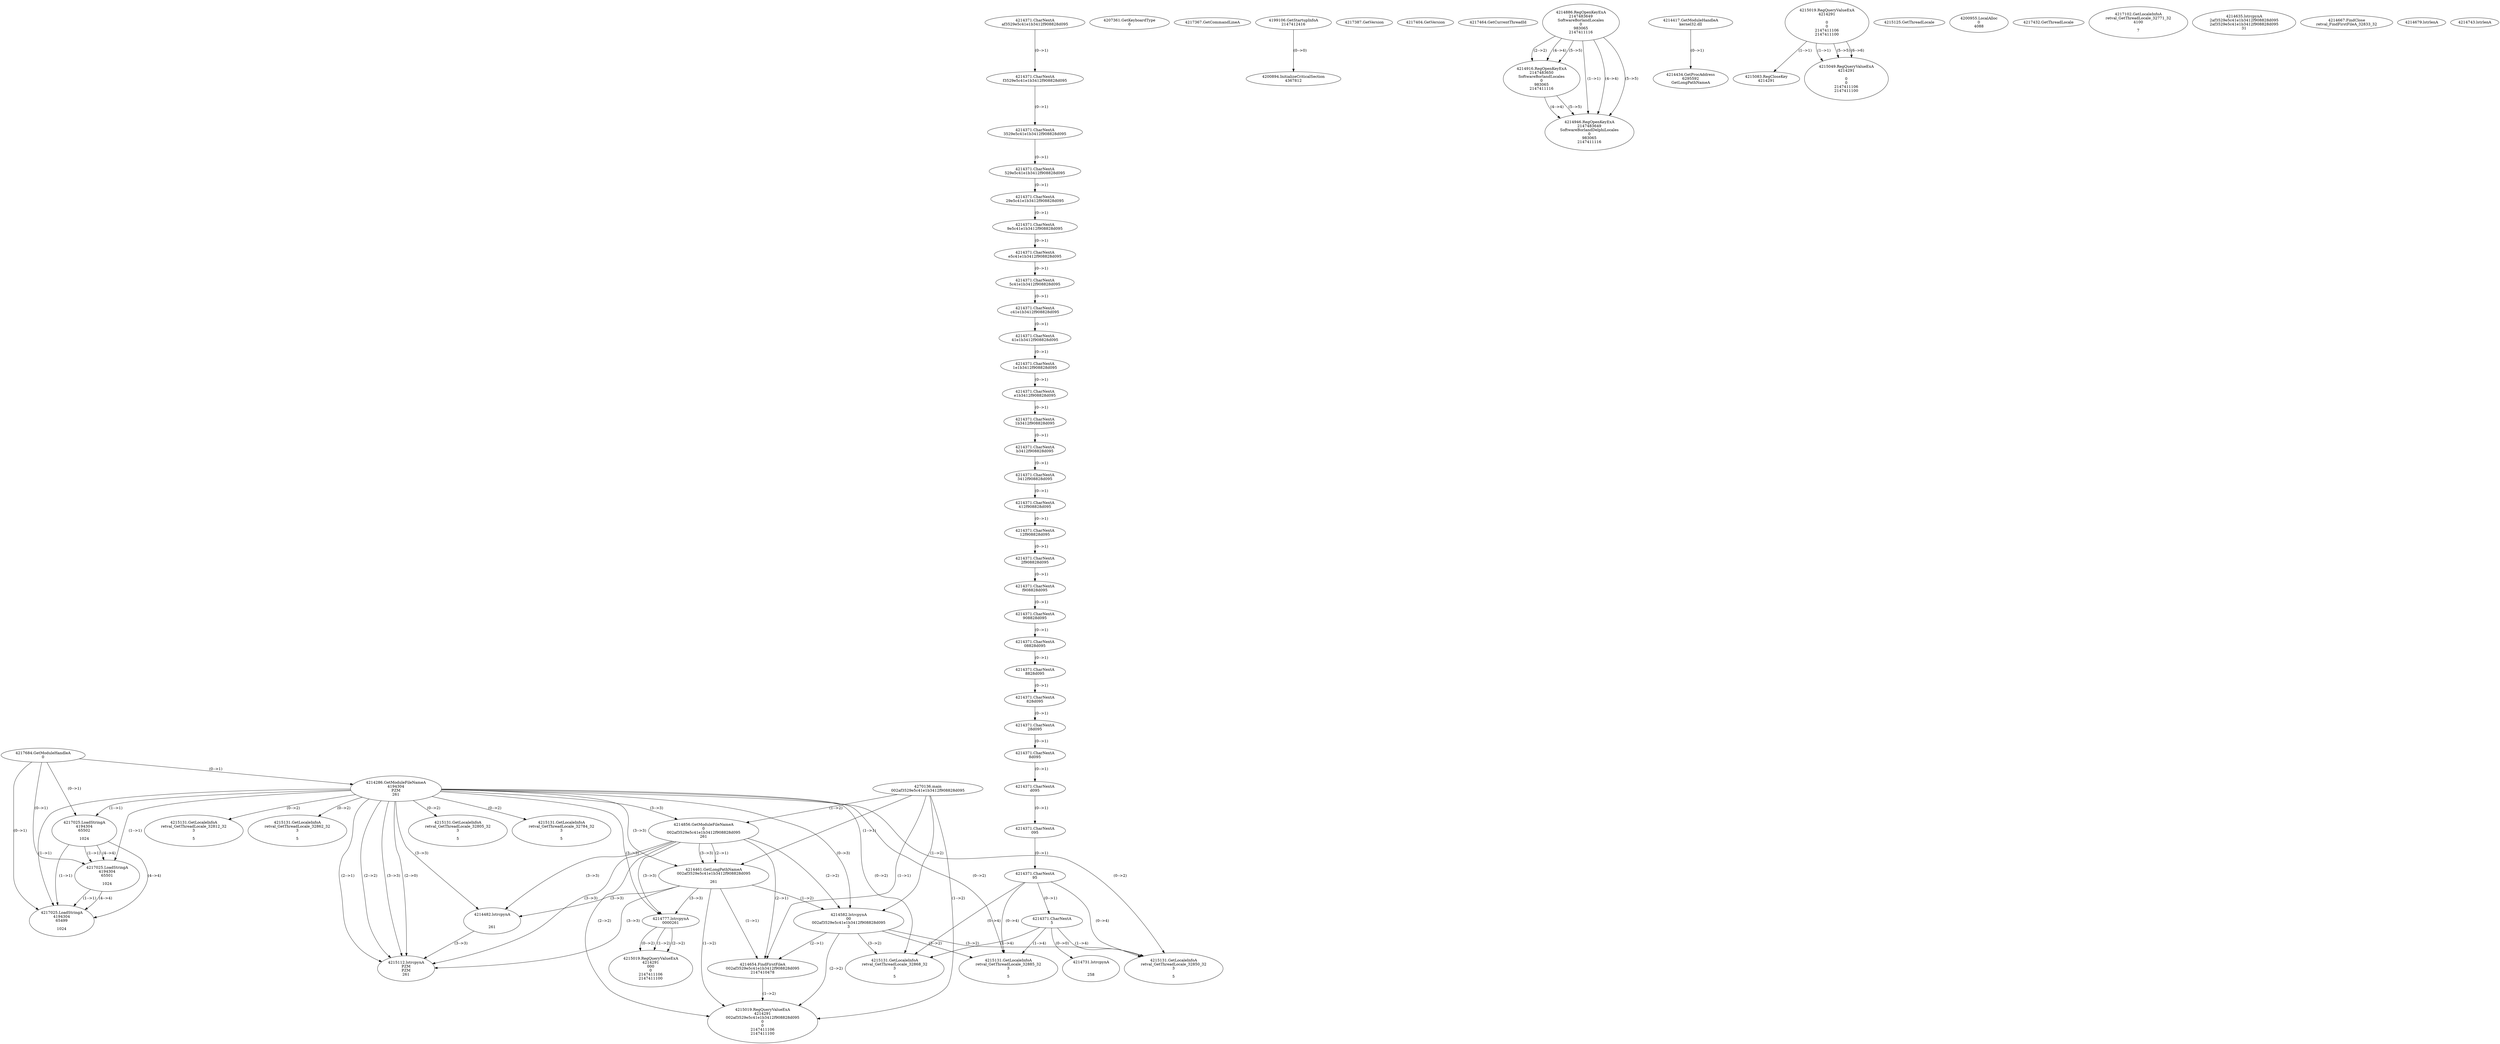 // Global SCDG with merge call
digraph {
	0 [label="4270136.main
002af3529e5c41e1b3412f908828d095"]
	1 [label="4217684.GetModuleHandleA
0"]
	2 [label="4207361.GetKeyboardType
0"]
	3 [label="4217367.GetCommandLineA
"]
	4 [label="4199106.GetStartupInfoA
2147412416"]
	5 [label="4217387.GetVersion
"]
	6 [label="4217404.GetVersion
"]
	7 [label="4217464.GetCurrentThreadId
"]
	8 [label="4214286.GetModuleFileNameA
4194304
PZM
261"]
	1 -> 8 [label="(0-->1)"]
	9 [label="4214856.GetModuleFileNameA
0
002af3529e5c41e1b3412f908828d095
261"]
	0 -> 9 [label="(1-->2)"]
	8 -> 9 [label="(3-->3)"]
	10 [label="4214886.RegOpenKeyExA
2147483649
Software\Borland\Locales
0
983065
2147411116"]
	11 [label="4214916.RegOpenKeyExA
2147483650
Software\Borland\Locales
0
983065
2147411116"]
	10 -> 11 [label="(2-->2)"]
	10 -> 11 [label="(4-->4)"]
	10 -> 11 [label="(5-->5)"]
	12 [label="4214946.RegOpenKeyExA
2147483649
Software\Borland\Delphi\Locales
0
983065
2147411116"]
	10 -> 12 [label="(1-->1)"]
	10 -> 12 [label="(4-->4)"]
	11 -> 12 [label="(4-->4)"]
	10 -> 12 [label="(5-->5)"]
	11 -> 12 [label="(5-->5)"]
	13 [label="4214417.GetModuleHandleA
kernel32.dll"]
	14 [label="4214434.GetProcAddress
6295592
GetLongPathNameA"]
	13 -> 14 [label="(0-->1)"]
	15 [label="4214461.GetLongPathNameA
002af3529e5c41e1b3412f908828d095

261"]
	0 -> 15 [label="(1-->1)"]
	9 -> 15 [label="(2-->1)"]
	8 -> 15 [label="(3-->3)"]
	9 -> 15 [label="(3-->3)"]
	16 [label="4214482.lstrcpynA


261"]
	8 -> 16 [label="(3-->3)"]
	9 -> 16 [label="(3-->3)"]
	15 -> 16 [label="(3-->3)"]
	17 [label="4215019.RegQueryValueExA
4214291

0
0
2147411106
2147411100"]
	18 [label="4215083.RegCloseKey
4214291"]
	17 -> 18 [label="(1-->1)"]
	19 [label="4215112.lstrcpynA
PZM
PZM
261"]
	8 -> 19 [label="(2-->1)"]
	8 -> 19 [label="(2-->2)"]
	8 -> 19 [label="(3-->3)"]
	9 -> 19 [label="(3-->3)"]
	15 -> 19 [label="(3-->3)"]
	16 -> 19 [label="(3-->3)"]
	8 -> 19 [label="(2-->0)"]
	20 [label="4215125.GetThreadLocale
"]
	21 [label="4215131.GetLocaleInfoA
retval_GetThreadLocale_32812_32
3

5"]
	8 -> 21 [label="(0-->2)"]
	22 [label="4217025.LoadStringA
4194304
65502

1024"]
	1 -> 22 [label="(0-->1)"]
	8 -> 22 [label="(1-->1)"]
	23 [label="4217025.LoadStringA
4194304
65501

1024"]
	1 -> 23 [label="(0-->1)"]
	8 -> 23 [label="(1-->1)"]
	22 -> 23 [label="(1-->1)"]
	22 -> 23 [label="(4-->4)"]
	24 [label="4200894.InitializeCriticalSection
4367812"]
	4 -> 24 [label="(0-->0)"]
	25 [label="4200955.LocalAlloc
0
4088"]
	26 [label="4215049.RegQueryValueExA
4214291

0
0
2147411106
2147411100"]
	17 -> 26 [label="(1-->1)"]
	17 -> 26 [label="(5-->5)"]
	17 -> 26 [label="(6-->6)"]
	27 [label="4215131.GetLocaleInfoA
retval_GetThreadLocale_32862_32
3

5"]
	8 -> 27 [label="(0-->2)"]
	28 [label="4217432.GetThreadLocale
"]
	29 [label="4217102.GetLocaleInfoA
retval_GetThreadLocale_32771_32
4100

7"]
	30 [label="4214582.lstrcpynA
00
002af3529e5c41e1b3412f908828d095
3"]
	0 -> 30 [label="(1-->2)"]
	9 -> 30 [label="(2-->2)"]
	15 -> 30 [label="(1-->2)"]
	8 -> 30 [label="(0-->3)"]
	31 [label="4214371.CharNextA
af3529e5c41e1b3412f908828d095"]
	32 [label="4214371.CharNextA
f3529e5c41e1b3412f908828d095"]
	31 -> 32 [label="(0-->1)"]
	33 [label="4214371.CharNextA
3529e5c41e1b3412f908828d095"]
	32 -> 33 [label="(0-->1)"]
	34 [label="4214371.CharNextA
529e5c41e1b3412f908828d095"]
	33 -> 34 [label="(0-->1)"]
	35 [label="4214371.CharNextA
29e5c41e1b3412f908828d095"]
	34 -> 35 [label="(0-->1)"]
	36 [label="4214371.CharNextA
9e5c41e1b3412f908828d095"]
	35 -> 36 [label="(0-->1)"]
	37 [label="4214371.CharNextA
e5c41e1b3412f908828d095"]
	36 -> 37 [label="(0-->1)"]
	38 [label="4214371.CharNextA
5c41e1b3412f908828d095"]
	37 -> 38 [label="(0-->1)"]
	39 [label="4214371.CharNextA
c41e1b3412f908828d095"]
	38 -> 39 [label="(0-->1)"]
	40 [label="4214371.CharNextA
41e1b3412f908828d095"]
	39 -> 40 [label="(0-->1)"]
	41 [label="4214371.CharNextA
1e1b3412f908828d095"]
	40 -> 41 [label="(0-->1)"]
	42 [label="4214371.CharNextA
e1b3412f908828d095"]
	41 -> 42 [label="(0-->1)"]
	43 [label="4214371.CharNextA
1b3412f908828d095"]
	42 -> 43 [label="(0-->1)"]
	44 [label="4214371.CharNextA
b3412f908828d095"]
	43 -> 44 [label="(0-->1)"]
	45 [label="4214371.CharNextA
3412f908828d095"]
	44 -> 45 [label="(0-->1)"]
	46 [label="4214371.CharNextA
412f908828d095"]
	45 -> 46 [label="(0-->1)"]
	47 [label="4214371.CharNextA
12f908828d095"]
	46 -> 47 [label="(0-->1)"]
	48 [label="4214371.CharNextA
2f908828d095"]
	47 -> 48 [label="(0-->1)"]
	49 [label="4214371.CharNextA
f908828d095"]
	48 -> 49 [label="(0-->1)"]
	50 [label="4214371.CharNextA
908828d095"]
	49 -> 50 [label="(0-->1)"]
	51 [label="4214371.CharNextA
08828d095"]
	50 -> 51 [label="(0-->1)"]
	52 [label="4214371.CharNextA
8828d095"]
	51 -> 52 [label="(0-->1)"]
	53 [label="4214371.CharNextA
828d095"]
	52 -> 53 [label="(0-->1)"]
	54 [label="4214371.CharNextA
28d095"]
	53 -> 54 [label="(0-->1)"]
	55 [label="4214371.CharNextA
8d095"]
	54 -> 55 [label="(0-->1)"]
	56 [label="4214371.CharNextA
d095"]
	55 -> 56 [label="(0-->1)"]
	57 [label="4214371.CharNextA
095"]
	56 -> 57 [label="(0-->1)"]
	58 [label="4214371.CharNextA
95"]
	57 -> 58 [label="(0-->1)"]
	59 [label="4214371.CharNextA
5"]
	58 -> 59 [label="(0-->1)"]
	60 [label="4214635.lstrcpynA
2af3529e5c41e1b3412f908828d095
2af3529e5c41e1b3412f908828d095
31"]
	61 [label="4214654.FindFirstFileA
002af3529e5c41e1b3412f908828d095
2147410478"]
	0 -> 61 [label="(1-->1)"]
	9 -> 61 [label="(2-->1)"]
	15 -> 61 [label="(1-->1)"]
	30 -> 61 [label="(2-->1)"]
	62 [label="4215019.RegQueryValueExA
4214291
002af3529e5c41e1b3412f908828d095
0
0
2147411106
2147411100"]
	0 -> 62 [label="(1-->2)"]
	9 -> 62 [label="(2-->2)"]
	15 -> 62 [label="(1-->2)"]
	30 -> 62 [label="(2-->2)"]
	61 -> 62 [label="(1-->2)"]
	63 [label="4215131.GetLocaleInfoA
retval_GetThreadLocale_32850_32
3

5"]
	8 -> 63 [label="(0-->2)"]
	30 -> 63 [label="(3-->2)"]
	58 -> 63 [label="(0-->4)"]
	59 -> 63 [label="(1-->4)"]
	64 [label="4217025.LoadStringA
4194304
65499

1024"]
	1 -> 64 [label="(0-->1)"]
	8 -> 64 [label="(1-->1)"]
	22 -> 64 [label="(1-->1)"]
	23 -> 64 [label="(1-->1)"]
	22 -> 64 [label="(4-->4)"]
	23 -> 64 [label="(4-->4)"]
	65 [label="4214667.FindClose
retval_FindFirstFileA_32833_32"]
	66 [label="4214679.lstrlenA
"]
	67 [label="4214731.lstrcpynA


258"]
	59 -> 67 [label="(0-->0)"]
	68 [label="4214743.lstrlenA
"]
	69 [label="4214777.lstrcpynA
00\
00\
261"]
	8 -> 69 [label="(3-->3)"]
	9 -> 69 [label="(3-->3)"]
	15 -> 69 [label="(3-->3)"]
	70 [label="4215019.RegQueryValueExA
4214291
00\
0
0
2147411106
2147411100"]
	69 -> 70 [label="(1-->2)"]
	69 -> 70 [label="(2-->2)"]
	69 -> 70 [label="(0-->2)"]
	71 [label="4215131.GetLocaleInfoA
retval_GetThreadLocale_32885_32
3

5"]
	8 -> 71 [label="(0-->2)"]
	30 -> 71 [label="(3-->2)"]
	58 -> 71 [label="(0-->4)"]
	59 -> 71 [label="(1-->4)"]
	72 [label="4215131.GetLocaleInfoA
retval_GetThreadLocale_32805_32
3

5"]
	8 -> 72 [label="(0-->2)"]
	73 [label="4215131.GetLocaleInfoA
retval_GetThreadLocale_32784_32
3

5"]
	8 -> 73 [label="(0-->2)"]
	74 [label="4215131.GetLocaleInfoA
retval_GetThreadLocale_32868_32
3

5"]
	8 -> 74 [label="(0-->2)"]
	30 -> 74 [label="(3-->2)"]
	58 -> 74 [label="(0-->4)"]
	59 -> 74 [label="(1-->4)"]
}
